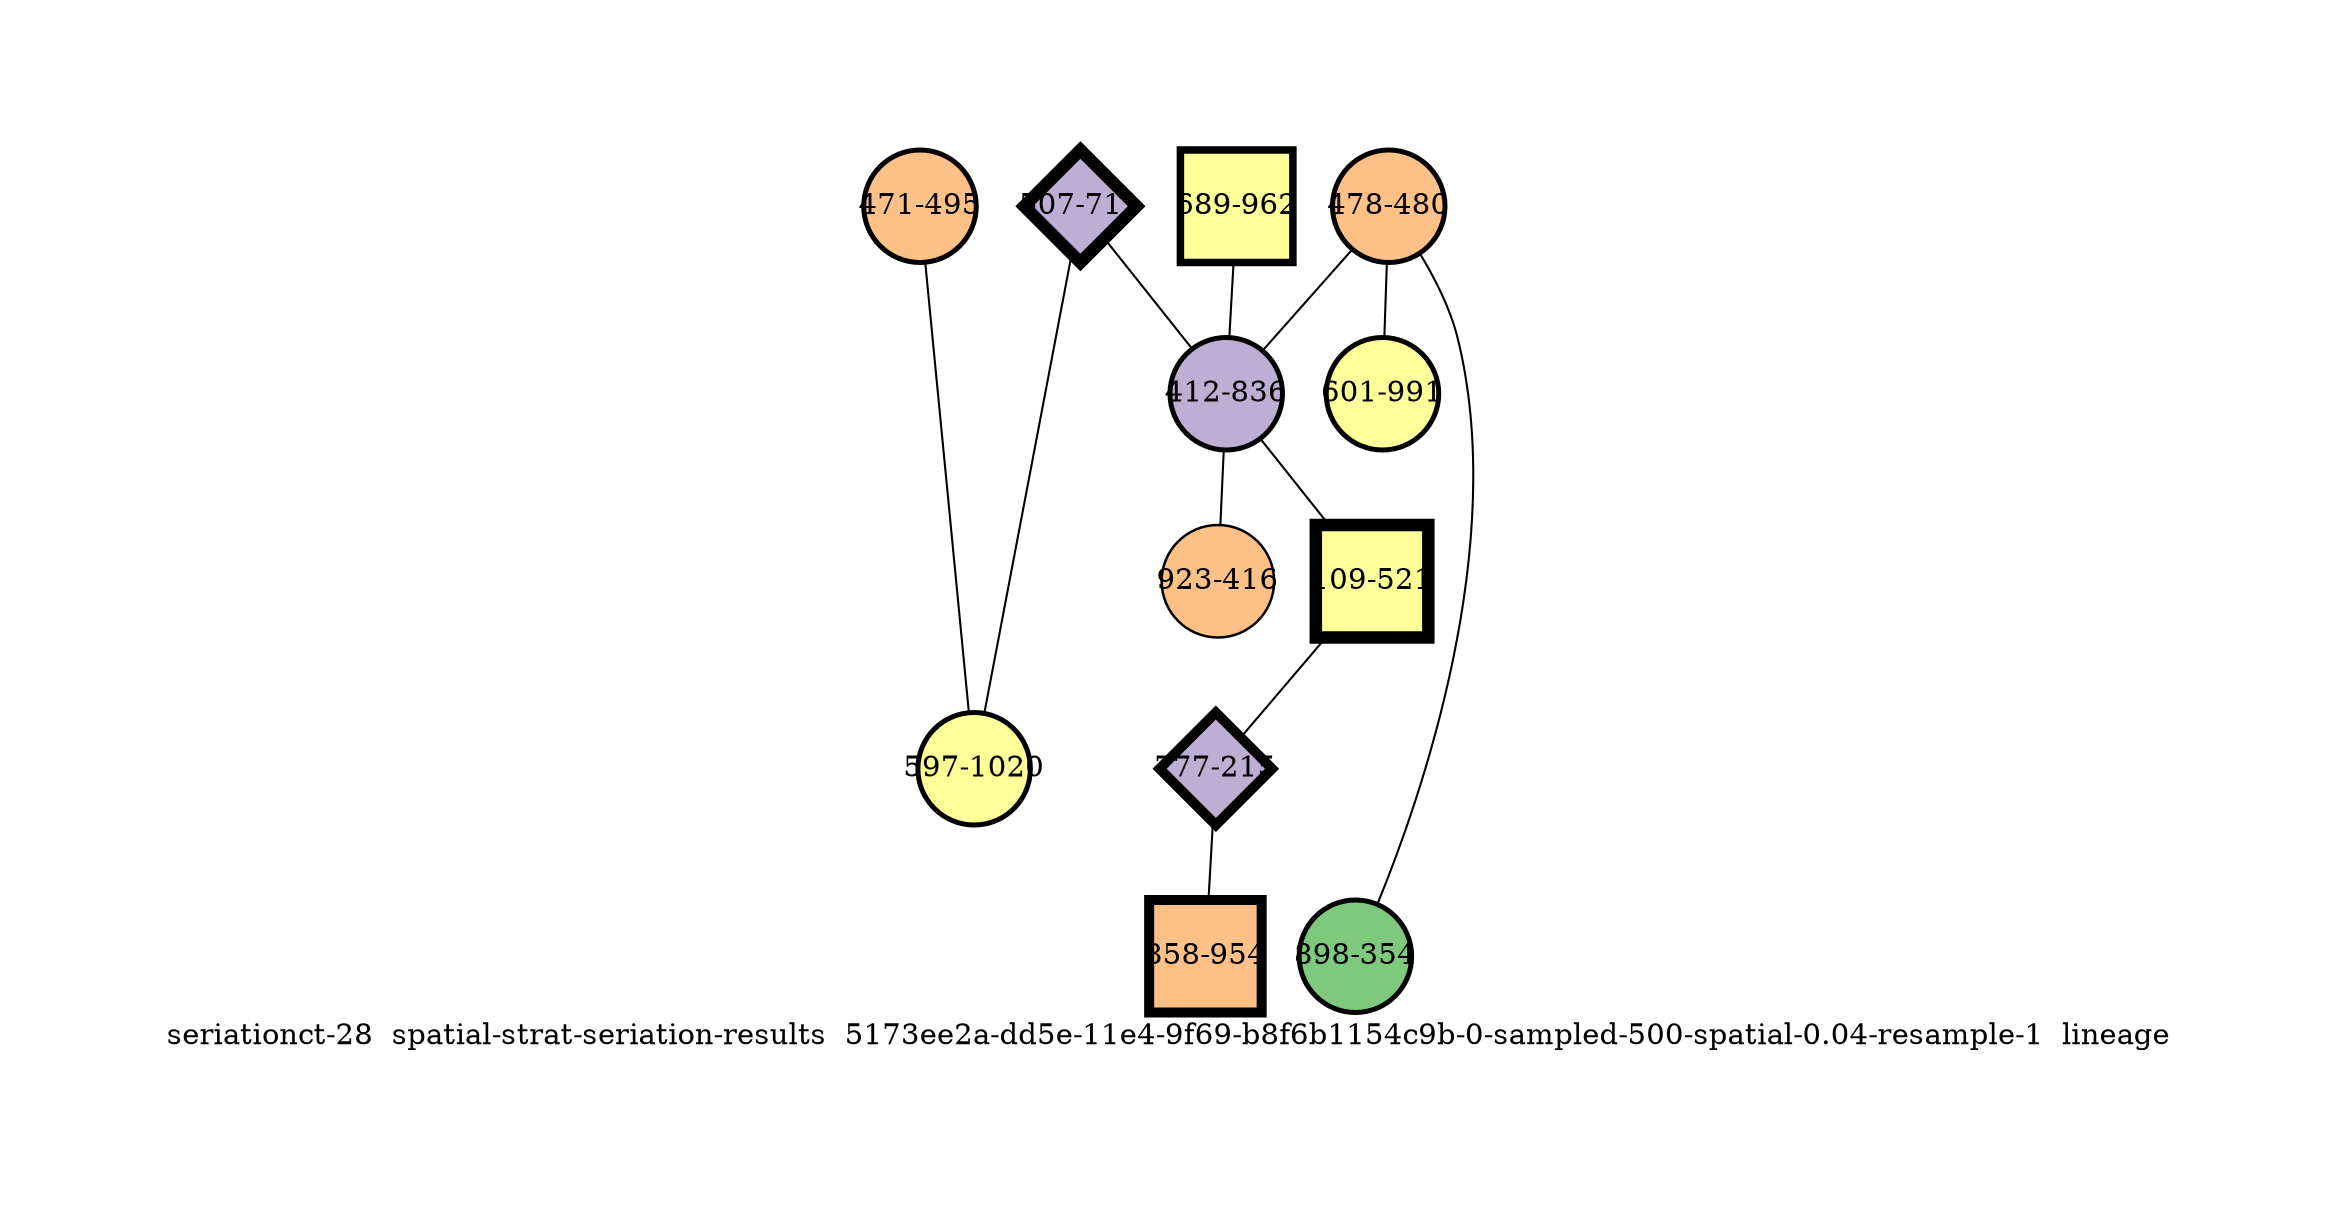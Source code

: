 strict graph "seriationct-28  spatial-strat-seriation-results  5173ee2a-dd5e-11e4-9f69-b8f6b1154c9b-0-sampled-500-spatial-0.04-resample-1  lineage" {
labelloc=b;
ratio=auto;
pad="1.0";
label="seriationct-28  spatial-strat-seriation-results  5173ee2a-dd5e-11e4-9f69-b8f6b1154c9b-0-sampled-500-spatial-0.04-resample-1  lineage";
node [width="0.75", style=filled, fixedsize=true, height="0.75", shape=circle, label=""];
0 [xCoordinate="962.0", appears_in_slice=3, yCoordinate="689.0", colorscheme=accent5, lineage_id=1, short_label="689-962", label="689-962", shape=square, cluster_id=3, fillcolor=4, size="500.0", id=0, penwidth="3.6"];
1 [xCoordinate="711.0", appears_in_slice=5, yCoordinate="507.0", colorscheme=accent5, lineage_id=2, short_label="507-711", label="507-711", shape=diamond, cluster_id=1, fillcolor=2, size="500.0", id=1, penwidth="6.0"];
2 [xCoordinate="480.0", appears_in_slice=2, yCoordinate="478.0", colorscheme=accent5, lineage_id=0, short_label="478-480", label="478-480", shape=circle, cluster_id=2, fillcolor=3, size="500.0", id=2, penwidth="2.4"];
3 [xCoordinate="836.0", appears_in_slice=2, yCoordinate="412.0", colorscheme=accent5, lineage_id=0, short_label="412-836", label="412-836", shape=circle, cluster_id=1, fillcolor=2, size="500.0", id=3, penwidth="2.4"];
4 [xCoordinate="495.0", appears_in_slice=2, yCoordinate="471.0", colorscheme=accent5, lineage_id=0, short_label="471-495", label="471-495", shape=circle, cluster_id=2, fillcolor=3, size="500.0", id=4, penwidth="2.4"];
5 [xCoordinate="354.0", appears_in_slice=2, yCoordinate="898.0", colorscheme=accent5, lineage_id=0, short_label="898-354", label="898-354", shape=circle, cluster_id=0, fillcolor=1, size="500.0", id=5, penwidth="2.4"];
6 [xCoordinate="521.0", appears_in_slice=5, yCoordinate="109.0", colorscheme=accent5, lineage_id=1, short_label="109-521", label="109-521", shape=square, cluster_id=3, fillcolor=4, size="500.0", id=6, penwidth="6.0"];
7 [xCoordinate="215.0", appears_in_slice=4, yCoordinate="777.0", colorscheme=accent5, lineage_id=2, short_label="777-215", label="777-215", shape=diamond, cluster_id=1, fillcolor=2, size="500.0", id=7, penwidth="4.8"];
8 [xCoordinate="954.0", appears_in_slice=4, yCoordinate="858.0", colorscheme=accent5, lineage_id=1, short_label="858-954", label="858-954", shape=square, cluster_id=2, fillcolor=3, size="500.0", id=8, penwidth="4.8"];
9 [xCoordinate="1020.0", appears_in_slice=2, yCoordinate="597.0", colorscheme=accent5, lineage_id=0, short_label="597-1020", label="597-1020", shape=circle, cluster_id=3, fillcolor=4, size="500.0", id=9, penwidth="2.4"];
10 [xCoordinate="416.0", appears_in_slice=1, yCoordinate="923.0", colorscheme=accent5, lineage_id=0, short_label="923-416", label="923-416", shape=circle, cluster_id=2, fillcolor=3, size="500.0", id=10, penwidth="1.2"];
11 [xCoordinate="991.0", appears_in_slice=2, yCoordinate="601.0", colorscheme=accent5, lineage_id=0, short_label="601-991", label="601-991", shape=circle, cluster_id=3, fillcolor=4, size="500.0", id=11, penwidth="2.4"];
0 -- 3  [inverseweight="2.4967563238", weight="0.400519662439"];
1 -- 9  [inverseweight="2.41616388843", weight="0.413879209432"];
1 -- 3  [inverseweight="2.53974038678", weight="0.393741031644"];
2 -- 11  [inverseweight="2.83460194411", weight="0.352783219556"];
2 -- 3  [inverseweight="11.5748183636", weight="0.0863944442658"];
2 -- 5  [inverseweight="2.28474911314", weight="0.437684818105"];
3 -- 10  [inverseweight="2.12987834908", weight="0.469510383272"];
3 -- 6  [inverseweight="2.40063000798", weight="0.416557318985"];
4 -- 9  [inverseweight="16.3255787112", weight="0.0612535713245"];
6 -- 7  [inverseweight="1.9986892896", weight="0.500327892487"];
7 -- 8  [inverseweight="30.4290309725", weight="0.0328633534503"];
}
